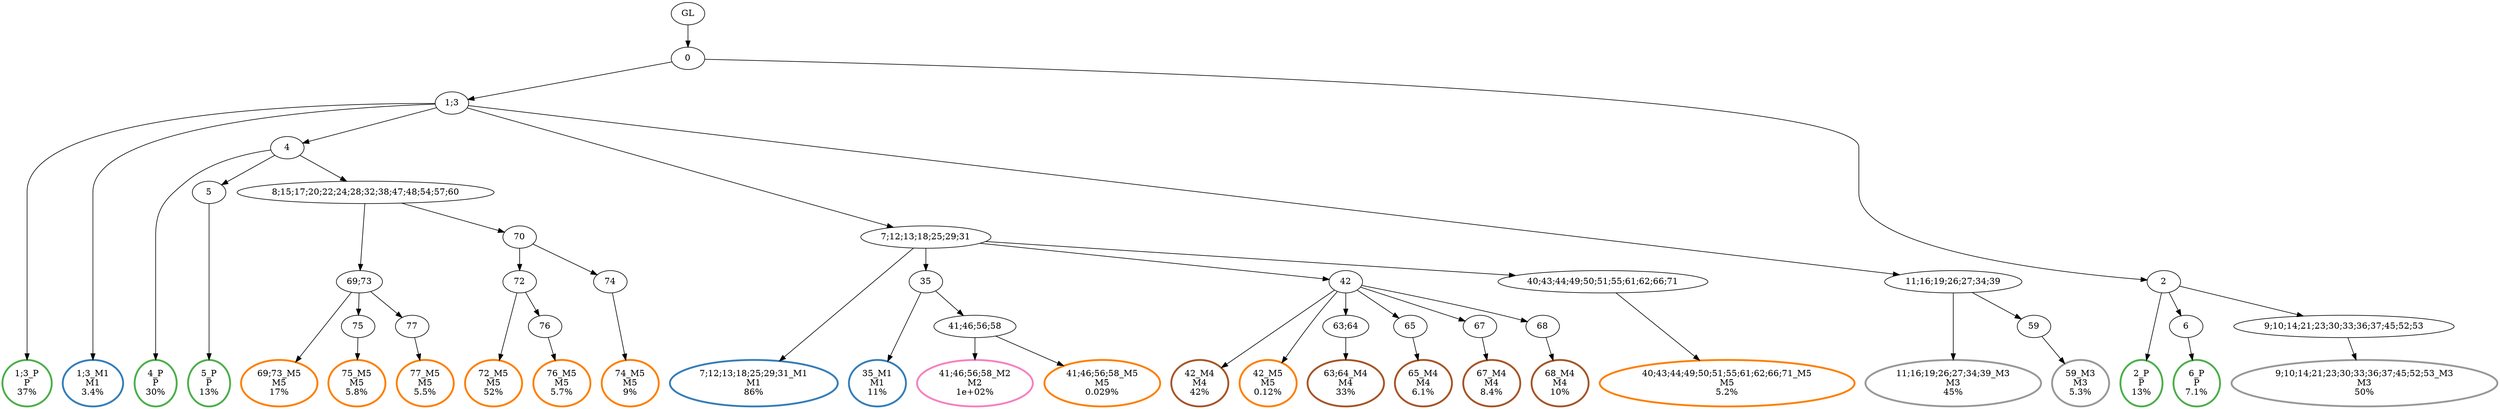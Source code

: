 digraph T {
	{
		rank=same
		49 [penwidth=3,colorscheme=set19,color=3,label="1;3_P\nP\n37%"]
		47 [penwidth=3,colorscheme=set19,color=3,label="4_P\nP\n30%"]
		45 [penwidth=3,colorscheme=set19,color=3,label="5_P\nP\n13%"]
		43 [penwidth=3,colorscheme=set19,color=3,label="2_P\nP\n13%"]
		41 [penwidth=3,colorscheme=set19,color=3,label="6_P\nP\n7.1%"]
		40 [penwidth=3,colorscheme=set19,color=2,label="1;3_M1\nM1\n3.4%"]
		38 [penwidth=3,colorscheme=set19,color=2,label="7;12;13;18;25;29;31_M1\nM1\n86%"]
		36 [penwidth=3,colorscheme=set19,color=2,label="35_M1\nM1\n11%"]
		34 [penwidth=3,colorscheme=set19,color=8,label="41;46;56;58_M2\nM2\n1e+02%"]
		32 [penwidth=3,colorscheme=set19,color=9,label="11;16;19;26;27;34;39_M3\nM3\n45%"]
		30 [penwidth=3,colorscheme=set19,color=9,label="59_M3\nM3\n5.3%"]
		28 [penwidth=3,colorscheme=set19,color=9,label="9;10;14;21;23;30;33;36;37;45;52;53_M3\nM3\n50%"]
		26 [penwidth=3,colorscheme=set19,color=7,label="42_M4\nM4\n42%"]
		24 [penwidth=3,colorscheme=set19,color=7,label="63;64_M4\nM4\n33%"]
		22 [penwidth=3,colorscheme=set19,color=7,label="65_M4\nM4\n6.1%"]
		20 [penwidth=3,colorscheme=set19,color=7,label="67_M4\nM4\n8.4%"]
		18 [penwidth=3,colorscheme=set19,color=7,label="68_M4\nM4\n10%"]
		15 [penwidth=3,colorscheme=set19,color=5,label="69;73_M5\nM5\n17%"]
		13 [penwidth=3,colorscheme=set19,color=5,label="75_M5\nM5\n5.8%"]
		11 [penwidth=3,colorscheme=set19,color=5,label="77_M5\nM5\n5.5%"]
		8 [penwidth=3,colorscheme=set19,color=5,label="72_M5\nM5\n52%"]
		6 [penwidth=3,colorscheme=set19,color=5,label="76_M5\nM5\n5.7%"]
		4 [penwidth=3,colorscheme=set19,color=5,label="74_M5\nM5\n9%"]
		3 [penwidth=3,colorscheme=set19,color=5,label="41;46;56;58_M5\nM5\n0.029%"]
		1 [penwidth=3,colorscheme=set19,color=5,label="40;43;44;49;50;51;55;61;62;66;71_M5\nM5\n5.2%"]
		0 [penwidth=3,colorscheme=set19,color=5,label="42_M5\nM5\n0.12%"]
	}
	52 [label="GL"]
	51 [label="0"]
	50 [label="1;3"]
	48 [label="4"]
	46 [label="5"]
	44 [label="2"]
	42 [label="6"]
	39 [label="7;12;13;18;25;29;31"]
	37 [label="35"]
	35 [label="41;46;56;58"]
	33 [label="11;16;19;26;27;34;39"]
	31 [label="59"]
	29 [label="9;10;14;21;23;30;33;36;37;45;52;53"]
	27 [label="42"]
	25 [label="63;64"]
	23 [label="65"]
	21 [label="67"]
	19 [label="68"]
	17 [label="8;15;17;20;22;24;28;32;38;47;48;54;57;60"]
	16 [label="69;73"]
	14 [label="75"]
	12 [label="77"]
	10 [label="70"]
	9 [label="72"]
	7 [label="76"]
	5 [label="74"]
	2 [label="40;43;44;49;50;51;55;61;62;66;71"]
	52 -> 51
	51 -> 50
	51 -> 44
	50 -> 49
	50 -> 48
	50 -> 40
	50 -> 39
	50 -> 33
	48 -> 47
	48 -> 46
	48 -> 17
	46 -> 45
	44 -> 43
	44 -> 42
	44 -> 29
	42 -> 41
	39 -> 38
	39 -> 37
	39 -> 27
	39 -> 2
	37 -> 36
	37 -> 35
	35 -> 34
	35 -> 3
	33 -> 32
	33 -> 31
	31 -> 30
	29 -> 28
	27 -> 26
	27 -> 25
	27 -> 23
	27 -> 21
	27 -> 19
	27 -> 0
	25 -> 24
	23 -> 22
	21 -> 20
	19 -> 18
	17 -> 16
	17 -> 10
	16 -> 15
	16 -> 14
	16 -> 12
	14 -> 13
	12 -> 11
	10 -> 9
	10 -> 5
	9 -> 8
	9 -> 7
	7 -> 6
	5 -> 4
	2 -> 1
}
